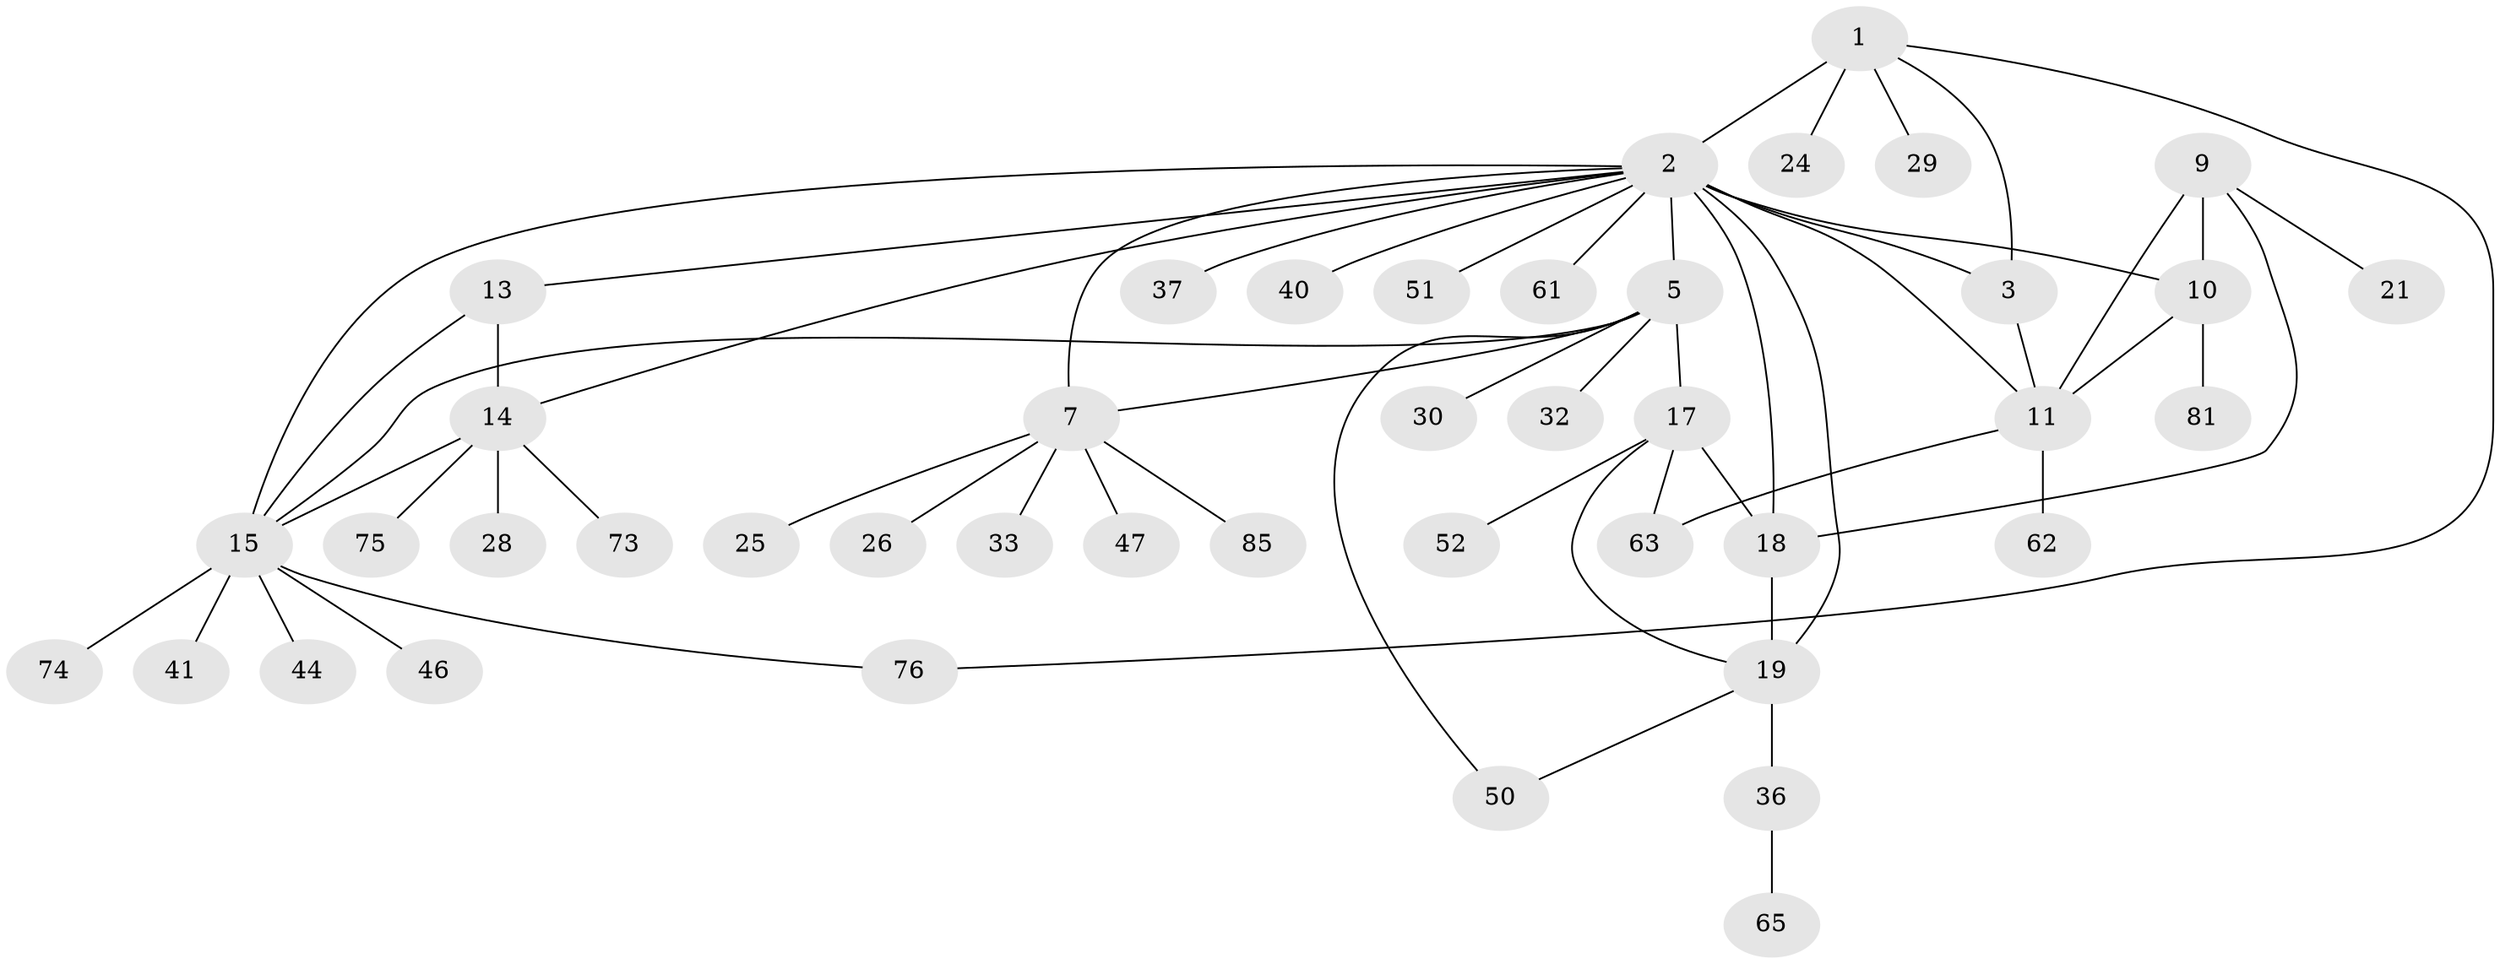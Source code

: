 // original degree distribution, {6: 0.046511627906976744, 5: 0.06976744186046512, 8: 0.05813953488372093, 9: 0.011627906976744186, 3: 0.06976744186046512, 7: 0.023255813953488372, 11: 0.011627906976744186, 1: 0.5116279069767442, 2: 0.19767441860465115}
// Generated by graph-tools (version 1.1) at 2025/15/03/09/25 04:15:49]
// undirected, 43 vertices, 58 edges
graph export_dot {
graph [start="1"]
  node [color=gray90,style=filled];
  1;
  2 [super="+60+4"];
  3 [super="+80"];
  5 [super="+69+8+23"];
  7;
  9 [super="+12+38+67"];
  10;
  11 [super="+53+34"];
  13;
  14 [super="+55"];
  15 [super="+58+39"];
  17;
  18;
  19 [super="+42+59+31+20"];
  21;
  24;
  25;
  26;
  28;
  29;
  30;
  32;
  33 [super="+56"];
  36;
  37;
  40;
  41;
  44 [super="+72"];
  46 [super="+70"];
  47 [super="+49"];
  50 [super="+54+82"];
  51;
  52;
  61;
  62 [super="+66"];
  63;
  65;
  73;
  74;
  75;
  76;
  81;
  85;
  1 -- 2 [weight=2];
  1 -- 3;
  1 -- 24;
  1 -- 29;
  1 -- 76;
  2 -- 3 [weight=2];
  2 -- 5 [weight=2];
  2 -- 7 [weight=2];
  2 -- 10;
  2 -- 11;
  2 -- 13;
  2 -- 14;
  2 -- 15;
  2 -- 18;
  2 -- 19 [weight=2];
  2 -- 37;
  2 -- 40;
  2 -- 51;
  2 -- 61;
  3 -- 11;
  5 -- 7 [weight=2];
  5 -- 30;
  5 -- 32;
  5 -- 50;
  5 -- 17;
  5 -- 15;
  7 -- 25;
  7 -- 26;
  7 -- 33;
  7 -- 47;
  7 -- 85;
  9 -- 10 [weight=2];
  9 -- 11 [weight=2];
  9 -- 18;
  9 -- 21;
  10 -- 11;
  10 -- 81;
  11 -- 63;
  11 -- 62;
  13 -- 14;
  13 -- 15;
  14 -- 15;
  14 -- 28;
  14 -- 73;
  14 -- 75;
  15 -- 41;
  15 -- 44;
  15 -- 46;
  15 -- 74;
  15 -- 76;
  17 -- 18;
  17 -- 19 [weight=2];
  17 -- 52;
  17 -- 63;
  18 -- 19 [weight=2];
  19 -- 50;
  19 -- 36;
  36 -- 65;
}
